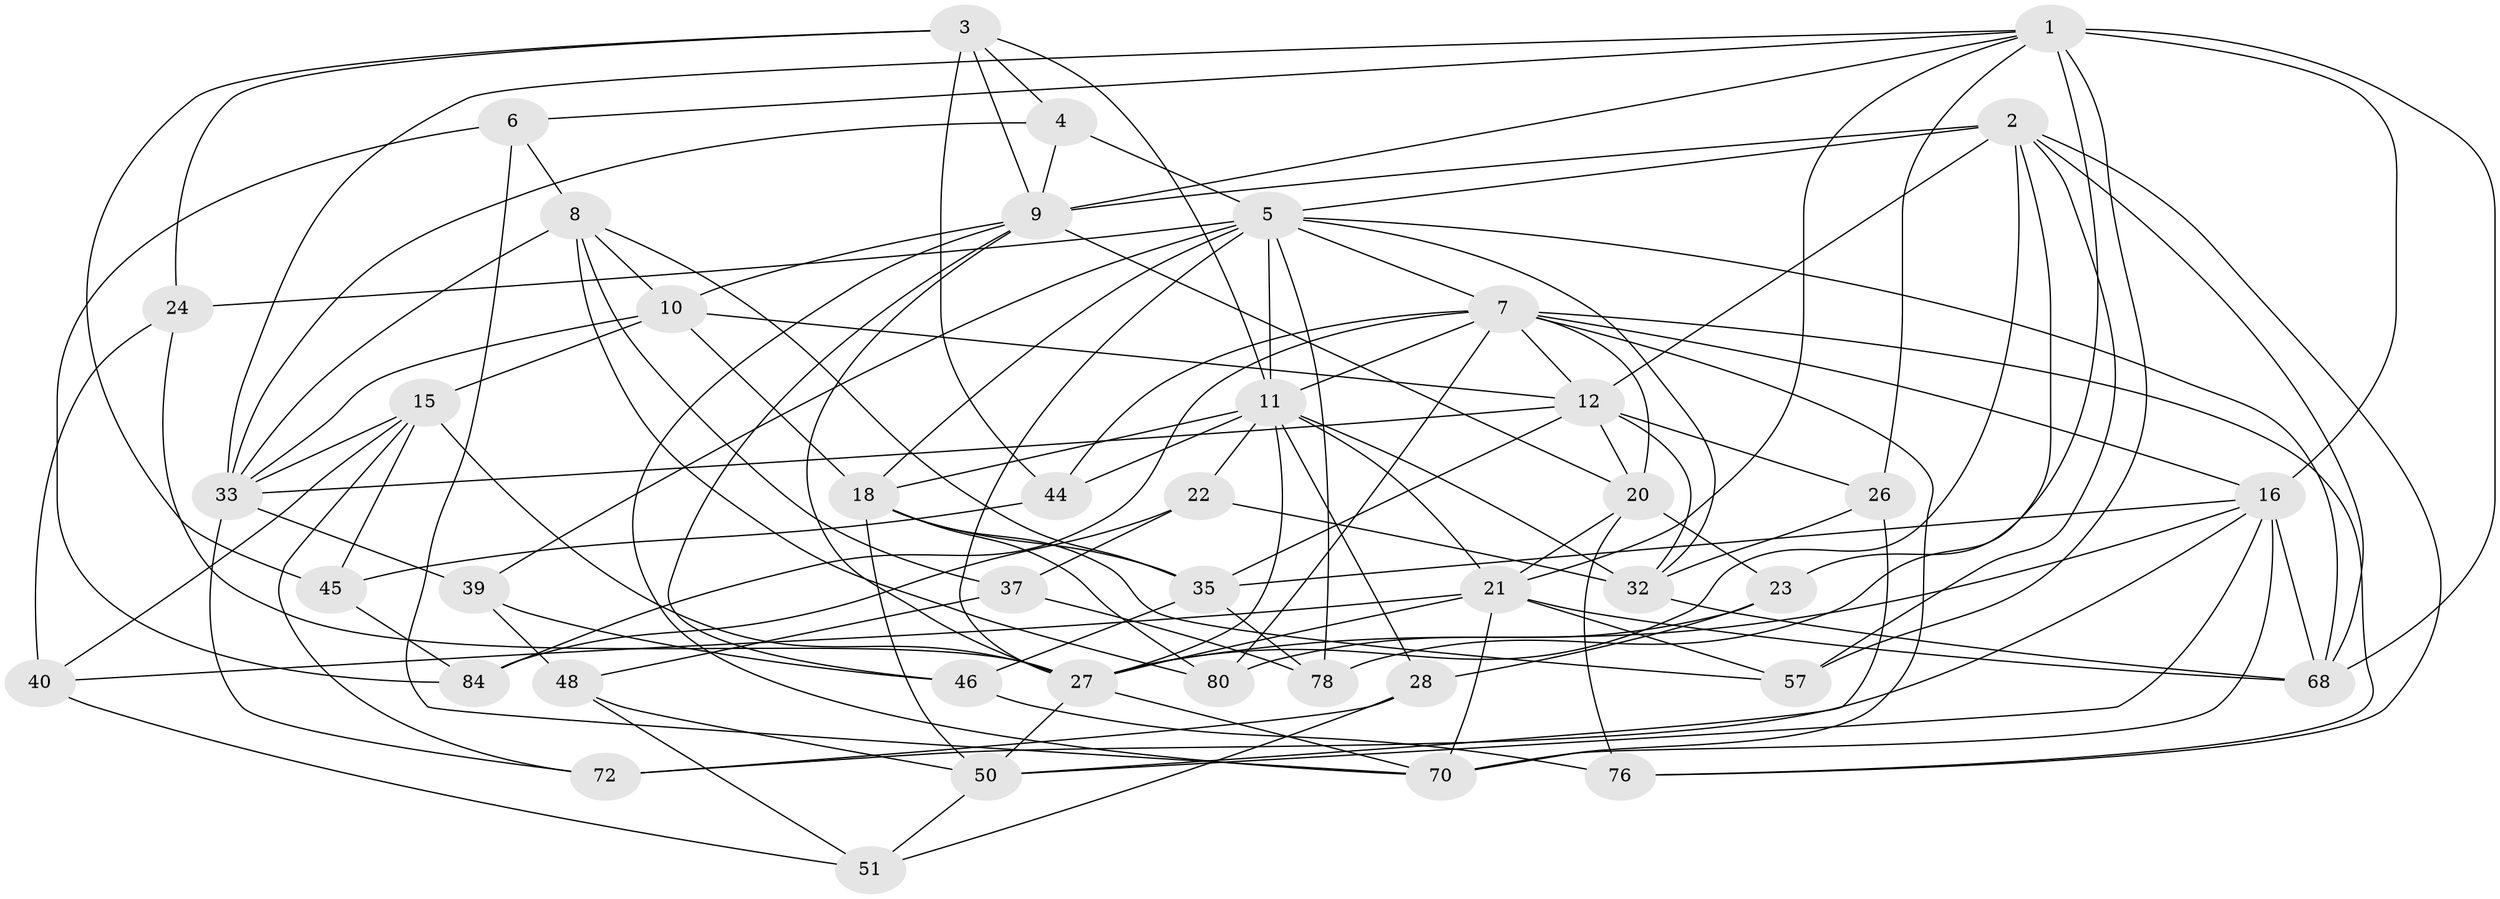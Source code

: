 // original degree distribution, {4: 1.0}
// Generated by graph-tools (version 1.1) at 2025/16/03/09/25 04:16:34]
// undirected, 43 vertices, 125 edges
graph export_dot {
graph [start="1"]
  node [color=gray90,style=filled];
  1 [super="+62+17+58"];
  2 [super="+38"];
  3 [super="+36"];
  4;
  5 [super="+43+19"];
  6;
  7 [super="+14+49+41"];
  8 [super="+71"];
  9 [super="+29+85+34"];
  10 [super="+53"];
  11 [super="+60+13"];
  12 [super="+56+63"];
  15 [super="+55"];
  16 [super="+86+65+30"];
  18 [super="+31"];
  20 [super="+54"];
  21 [super="+25"];
  22;
  23;
  24;
  26;
  27 [super="+47"];
  28;
  32 [super="+66"];
  33 [super="+81+64"];
  35 [super="+75"];
  37;
  39;
  40;
  44;
  45;
  46;
  48;
  50 [super="+74"];
  51;
  57;
  68 [super="+77"];
  70 [super="+79"];
  72;
  76;
  78;
  80;
  84;
  1 -- 16 [weight=3];
  1 -- 6;
  1 -- 23;
  1 -- 26;
  1 -- 57;
  1 -- 33;
  1 -- 68;
  1 -- 9 [weight=2];
  1 -- 21;
  2 -- 76;
  2 -- 57;
  2 -- 5;
  2 -- 68;
  2 -- 27;
  2 -- 12;
  2 -- 78;
  2 -- 9;
  3 -- 4;
  3 -- 45;
  3 -- 24;
  3 -- 11;
  3 -- 44;
  3 -- 9;
  4 -- 33;
  4 -- 9;
  4 -- 5;
  5 -- 24;
  5 -- 27;
  5 -- 68;
  5 -- 32;
  5 -- 18 [weight=2];
  5 -- 39;
  5 -- 7;
  5 -- 11;
  5 -- 78;
  6 -- 70;
  6 -- 84;
  6 -- 8;
  7 -- 84;
  7 -- 16;
  7 -- 76;
  7 -- 44;
  7 -- 80;
  7 -- 20;
  7 -- 70;
  7 -- 12;
  7 -- 11;
  8 -- 10;
  8 -- 35;
  8 -- 33;
  8 -- 80;
  8 -- 37;
  9 -- 46;
  9 -- 70;
  9 -- 20;
  9 -- 27;
  9 -- 10;
  10 -- 18;
  10 -- 15;
  10 -- 33;
  10 -- 12;
  11 -- 18;
  11 -- 28;
  11 -- 22;
  11 -- 32;
  11 -- 21;
  11 -- 27;
  11 -- 44;
  12 -- 26;
  12 -- 33;
  12 -- 32;
  12 -- 35;
  12 -- 20;
  15 -- 72;
  15 -- 27;
  15 -- 45;
  15 -- 40;
  15 -- 33;
  16 -- 35;
  16 -- 72;
  16 -- 70;
  16 -- 50;
  16 -- 68;
  16 -- 27;
  18 -- 57;
  18 -- 80;
  18 -- 35;
  18 -- 50;
  20 -- 23;
  20 -- 21;
  20 -- 76;
  21 -- 57;
  21 -- 27;
  21 -- 68;
  21 -- 70;
  21 -- 40;
  22 -- 84;
  22 -- 37;
  22 -- 32;
  23 -- 28;
  23 -- 80;
  24 -- 40;
  24 -- 27;
  26 -- 50;
  26 -- 32;
  27 -- 70;
  27 -- 50;
  28 -- 51;
  28 -- 72;
  32 -- 68;
  33 -- 39;
  33 -- 72;
  35 -- 78;
  35 -- 46;
  37 -- 48;
  37 -- 78;
  39 -- 48;
  39 -- 46;
  40 -- 51;
  44 -- 45;
  45 -- 84;
  46 -- 76;
  48 -- 51;
  48 -- 50;
  50 -- 51;
}
